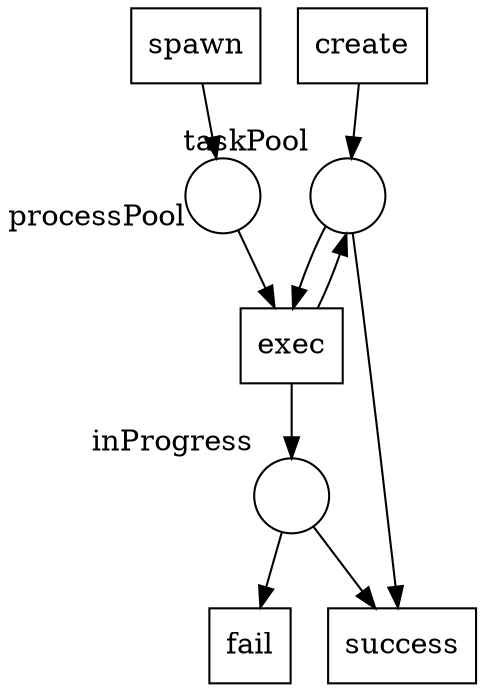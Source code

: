 digraph G {
subgraph place {
node [shape=circle, width=.5];
"inProgress" [label="", xlabel="inProgress"];
"taskPool" [label="", xlabel="taskPool"];
"processPool" [label="", xlabel="processPool"];
}
subgraph transitions {
node [shape=rect, width=.5, height=.5];
"success";
"fail";
"create";
"spawn";
"exec";
}
"taskPool" -> "success";
"inProgress" -> "success";
"inProgress" -> "fail";
"create" -> "taskPool";
"spawn" -> "processPool";
"processPool" -> "exec";
"taskPool" -> "exec";
"exec" -> "taskPool";
"exec" -> "inProgress";
}

